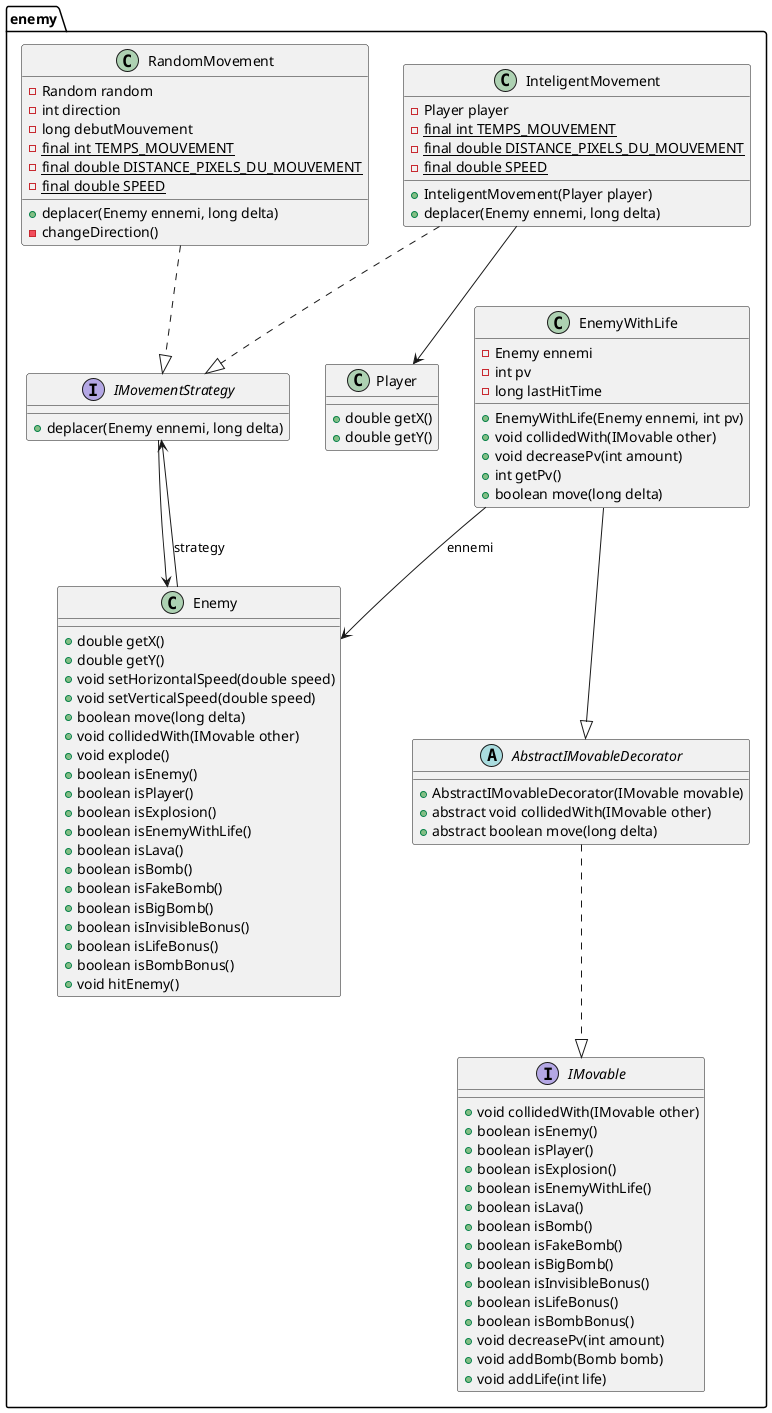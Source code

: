 @startuml

package enemy {
    interface IMovementStrategy {
        + deplacer(Enemy ennemi, long delta)
    }

    class InteligentMovement {
        - Player player
        - {static} final int TEMPS_MOUVEMENT
        - {static} final double DISTANCE_PIXELS_DU_MOUVEMENT
        - {static} final double SPEED
        + InteligentMovement(Player player)
        + deplacer(Enemy ennemi, long delta)
    }

    class RandomMovement {
        - Random random
        - int direction
        - long debutMouvement
        - {static} final int TEMPS_MOUVEMENT
        - {static} final double DISTANCE_PIXELS_DU_MOUVEMENT
        - {static} final double SPEED
        + deplacer(Enemy ennemi, long delta)
        - changeDirection()
    }

    InteligentMovement ..|> IMovementStrategy
    RandomMovement ..|> IMovementStrategy

    class Player {
        + double getX()
        + double getY()
    }

    InteligentMovement --> Player


class Enemy {
    + double getX()
    + double getY()
    + void setHorizontalSpeed(double speed)
    + void setVerticalSpeed(double speed)
    + boolean move(long delta)
    + void collidedWith(IMovable other)
    + void explode()
    + boolean isEnemy()
    + boolean isPlayer()
    + boolean isExplosion()
    + boolean isEnemyWithLife()
    + boolean isLava()
    + boolean isBomb()
    + boolean isFakeBomb()
    + boolean isBigBomb()
    + boolean isInvisibleBonus()
    + boolean isLifeBonus()
    + boolean isBombBonus()
    + void hitEnemy()
}

class EnemyWithLife {
    - Enemy ennemi
    - int pv
    - long lastHitTime
    + EnemyWithLife(Enemy ennemi, int pv)
    + void collidedWith(IMovable other)
    + void decreasePv(int amount)
    + int getPv()
    + boolean move(long delta)
}

abstract class AbstractIMovableDecorator {
    + AbstractIMovableDecorator(IMovable movable)
    + abstract void collidedWith(IMovable other)
    + abstract boolean move(long delta)
}

interface IMovable {
    + void collidedWith(IMovable other)
    + boolean isEnemy()
    + boolean isPlayer()
    + boolean isExplosion()
    + boolean isEnemyWithLife()
    + boolean isLava()
    + boolean isBomb()
    + boolean isFakeBomb()
    + boolean isBigBomb()
    + boolean isInvisibleBonus()
    + boolean isLifeBonus()
    + boolean isBombBonus()
    + void decreasePv(int amount)
    + void addBomb(Bomb bomb)
    + void addLife(int life)
}

EnemyWithLife --|> AbstractIMovableDecorator
AbstractIMovableDecorator ..|> IMovable
EnemyWithLife --> Enemy : "ennemi"
}




Enemy --> IMovementStrategy : "strategy"
IMovementStrategy --> Enemy
@enduml
